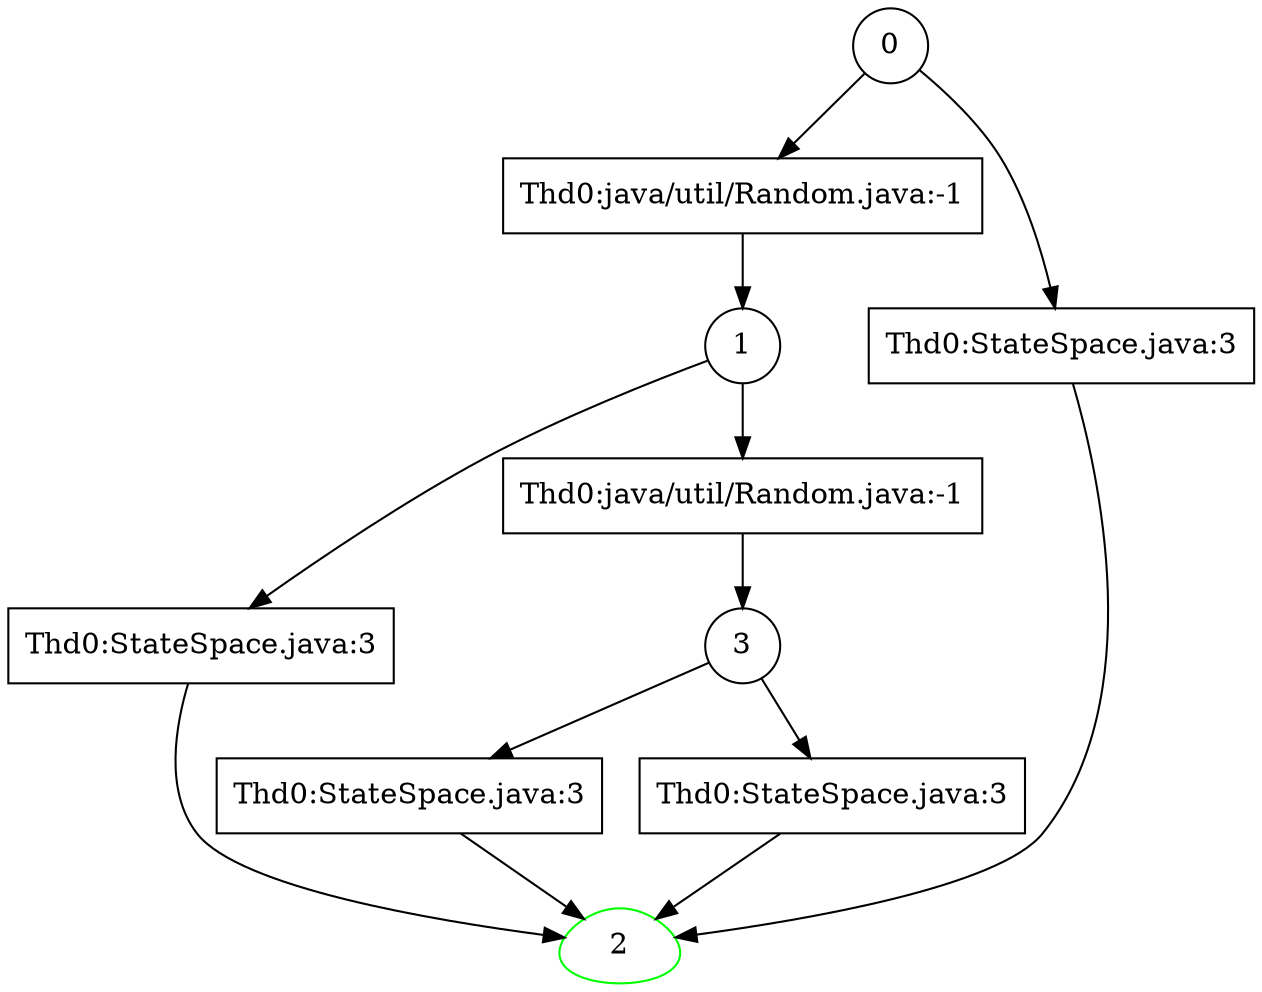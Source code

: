 digraph jpf_state_space {
/* searchAdvanced(0, Thd0:java/util/Random.java:-1, true) */
/* searchAdvanced(1, Thd0:java/util/Random.java:-1, true) */
  st0 -> tr0;
  tr0 [label="Thd0:java/util/Random.java:-1",shape=box]
  tr0 -> st1;  st0 [label="0",shape=circle,color=black];
/* searchAdvanced(2, Thd0:StateSpace.java:3, false) */
  st1 -> tr1;
  tr1 [label="Thd0:StateSpace.java:3",shape=box]
  tr1 -> st2;  st1 [label="1",shape=circle,color=black];
  st2 [label="2",shape=egg,color=green];
/* searchBacktracked(gov.nasa.jpf.listener.StateSpaceDot$StateInformation@2d6eabae) */
/* searchAdvanced(3, Thd0:java/util/Random.java:-1, true) */
  st1 -> tr2;
  tr2 [label="Thd0:java/util/Random.java:-1",shape=box]
  tr2 -> st3;/* searchAdvanced(2, Thd0:StateSpace.java:3, false) */
  st3 -> tr3;
  tr3 [label="Thd0:StateSpace.java:3",shape=box]
  tr3 -> st2;  st3 [label="3",shape=circle,color=black];
/* searchBacktracked(gov.nasa.jpf.listener.StateSpaceDot$StateInformation@2d6eabae) */
/* searchAdvanced(2, Thd0:StateSpace.java:3, false) */
  st3 -> tr4;
  tr4 [label="Thd0:StateSpace.java:3",shape=box]
  tr4 -> st2;/* searchBacktracked(gov.nasa.jpf.listener.StateSpaceDot$StateInformation@2d6eabae) */
/* searchBacktracked(gov.nasa.jpf.listener.StateSpaceDot$StateInformation@2d6eabae) */
/* searchBacktracked(gov.nasa.jpf.listener.StateSpaceDot$StateInformation@2d6eabae) */
/* searchAdvanced(2, Thd0:StateSpace.java:3, false) */
  st0 -> tr5;
  tr5 [label="Thd0:StateSpace.java:3",shape=box]
  tr5 -> st2;/* searchBacktracked(gov.nasa.jpf.listener.StateSpaceDot$StateInformation@2d6eabae) */
/* searchBacktracked(gov.nasa.jpf.listener.StateSpaceDot$StateInformation@2d6eabae) */
}
